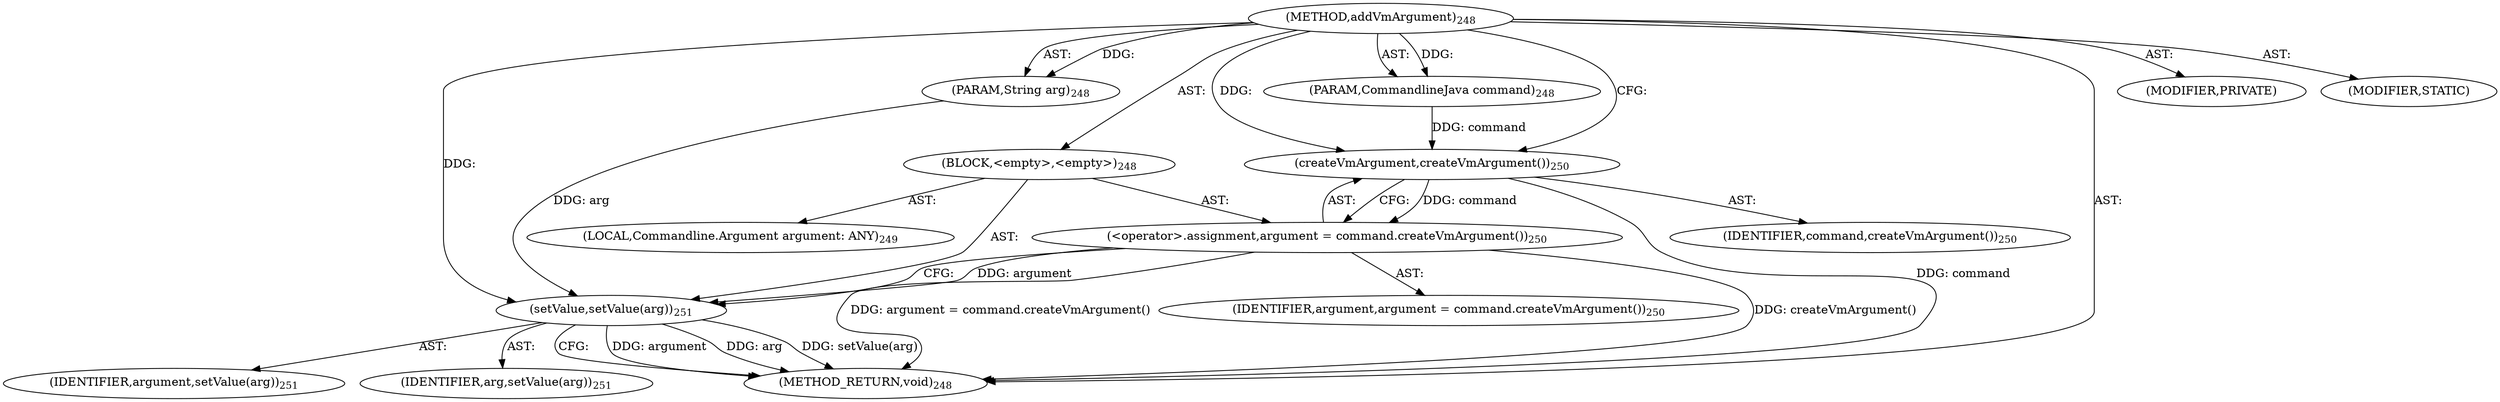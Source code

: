 digraph "addVmArgument" {  
"111669149705" [label = <(METHOD,addVmArgument)<SUB>248</SUB>> ]
"115964117010" [label = <(PARAM,CommandlineJava command)<SUB>248</SUB>> ]
"115964117011" [label = <(PARAM,String arg)<SUB>248</SUB>> ]
"25769803798" [label = <(BLOCK,&lt;empty&gt;,&lt;empty&gt;)<SUB>248</SUB>> ]
"94489280523" [label = <(LOCAL,Commandline.Argument argument: ANY)<SUB>249</SUB>> ]
"30064771165" [label = <(&lt;operator&gt;.assignment,argument = command.createVmArgument())<SUB>250</SUB>> ]
"68719476820" [label = <(IDENTIFIER,argument,argument = command.createVmArgument())<SUB>250</SUB>> ]
"30064771166" [label = <(createVmArgument,createVmArgument())<SUB>250</SUB>> ]
"68719476821" [label = <(IDENTIFIER,command,createVmArgument())<SUB>250</SUB>> ]
"30064771167" [label = <(setValue,setValue(arg))<SUB>251</SUB>> ]
"68719476822" [label = <(IDENTIFIER,argument,setValue(arg))<SUB>251</SUB>> ]
"68719476823" [label = <(IDENTIFIER,arg,setValue(arg))<SUB>251</SUB>> ]
"133143986196" [label = <(MODIFIER,PRIVATE)> ]
"133143986197" [label = <(MODIFIER,STATIC)> ]
"128849018889" [label = <(METHOD_RETURN,void)<SUB>248</SUB>> ]
  "111669149705" -> "115964117010"  [ label = "AST: "] 
  "111669149705" -> "115964117011"  [ label = "AST: "] 
  "111669149705" -> "25769803798"  [ label = "AST: "] 
  "111669149705" -> "133143986196"  [ label = "AST: "] 
  "111669149705" -> "133143986197"  [ label = "AST: "] 
  "111669149705" -> "128849018889"  [ label = "AST: "] 
  "25769803798" -> "94489280523"  [ label = "AST: "] 
  "25769803798" -> "30064771165"  [ label = "AST: "] 
  "25769803798" -> "30064771167"  [ label = "AST: "] 
  "30064771165" -> "68719476820"  [ label = "AST: "] 
  "30064771165" -> "30064771166"  [ label = "AST: "] 
  "30064771166" -> "68719476821"  [ label = "AST: "] 
  "30064771167" -> "68719476822"  [ label = "AST: "] 
  "30064771167" -> "68719476823"  [ label = "AST: "] 
  "30064771165" -> "30064771167"  [ label = "CFG: "] 
  "30064771167" -> "128849018889"  [ label = "CFG: "] 
  "30064771166" -> "30064771165"  [ label = "CFG: "] 
  "111669149705" -> "30064771166"  [ label = "CFG: "] 
  "30064771166" -> "128849018889"  [ label = "DDG: command"] 
  "30064771165" -> "128849018889"  [ label = "DDG: createVmArgument()"] 
  "30064771165" -> "128849018889"  [ label = "DDG: argument = command.createVmArgument()"] 
  "30064771167" -> "128849018889"  [ label = "DDG: argument"] 
  "30064771167" -> "128849018889"  [ label = "DDG: arg"] 
  "30064771167" -> "128849018889"  [ label = "DDG: setValue(arg)"] 
  "111669149705" -> "115964117010"  [ label = "DDG: "] 
  "111669149705" -> "115964117011"  [ label = "DDG: "] 
  "30064771166" -> "30064771165"  [ label = "DDG: command"] 
  "30064771165" -> "30064771167"  [ label = "DDG: argument"] 
  "111669149705" -> "30064771167"  [ label = "DDG: "] 
  "115964117011" -> "30064771167"  [ label = "DDG: arg"] 
  "115964117010" -> "30064771166"  [ label = "DDG: command"] 
  "111669149705" -> "30064771166"  [ label = "DDG: "] 
}
